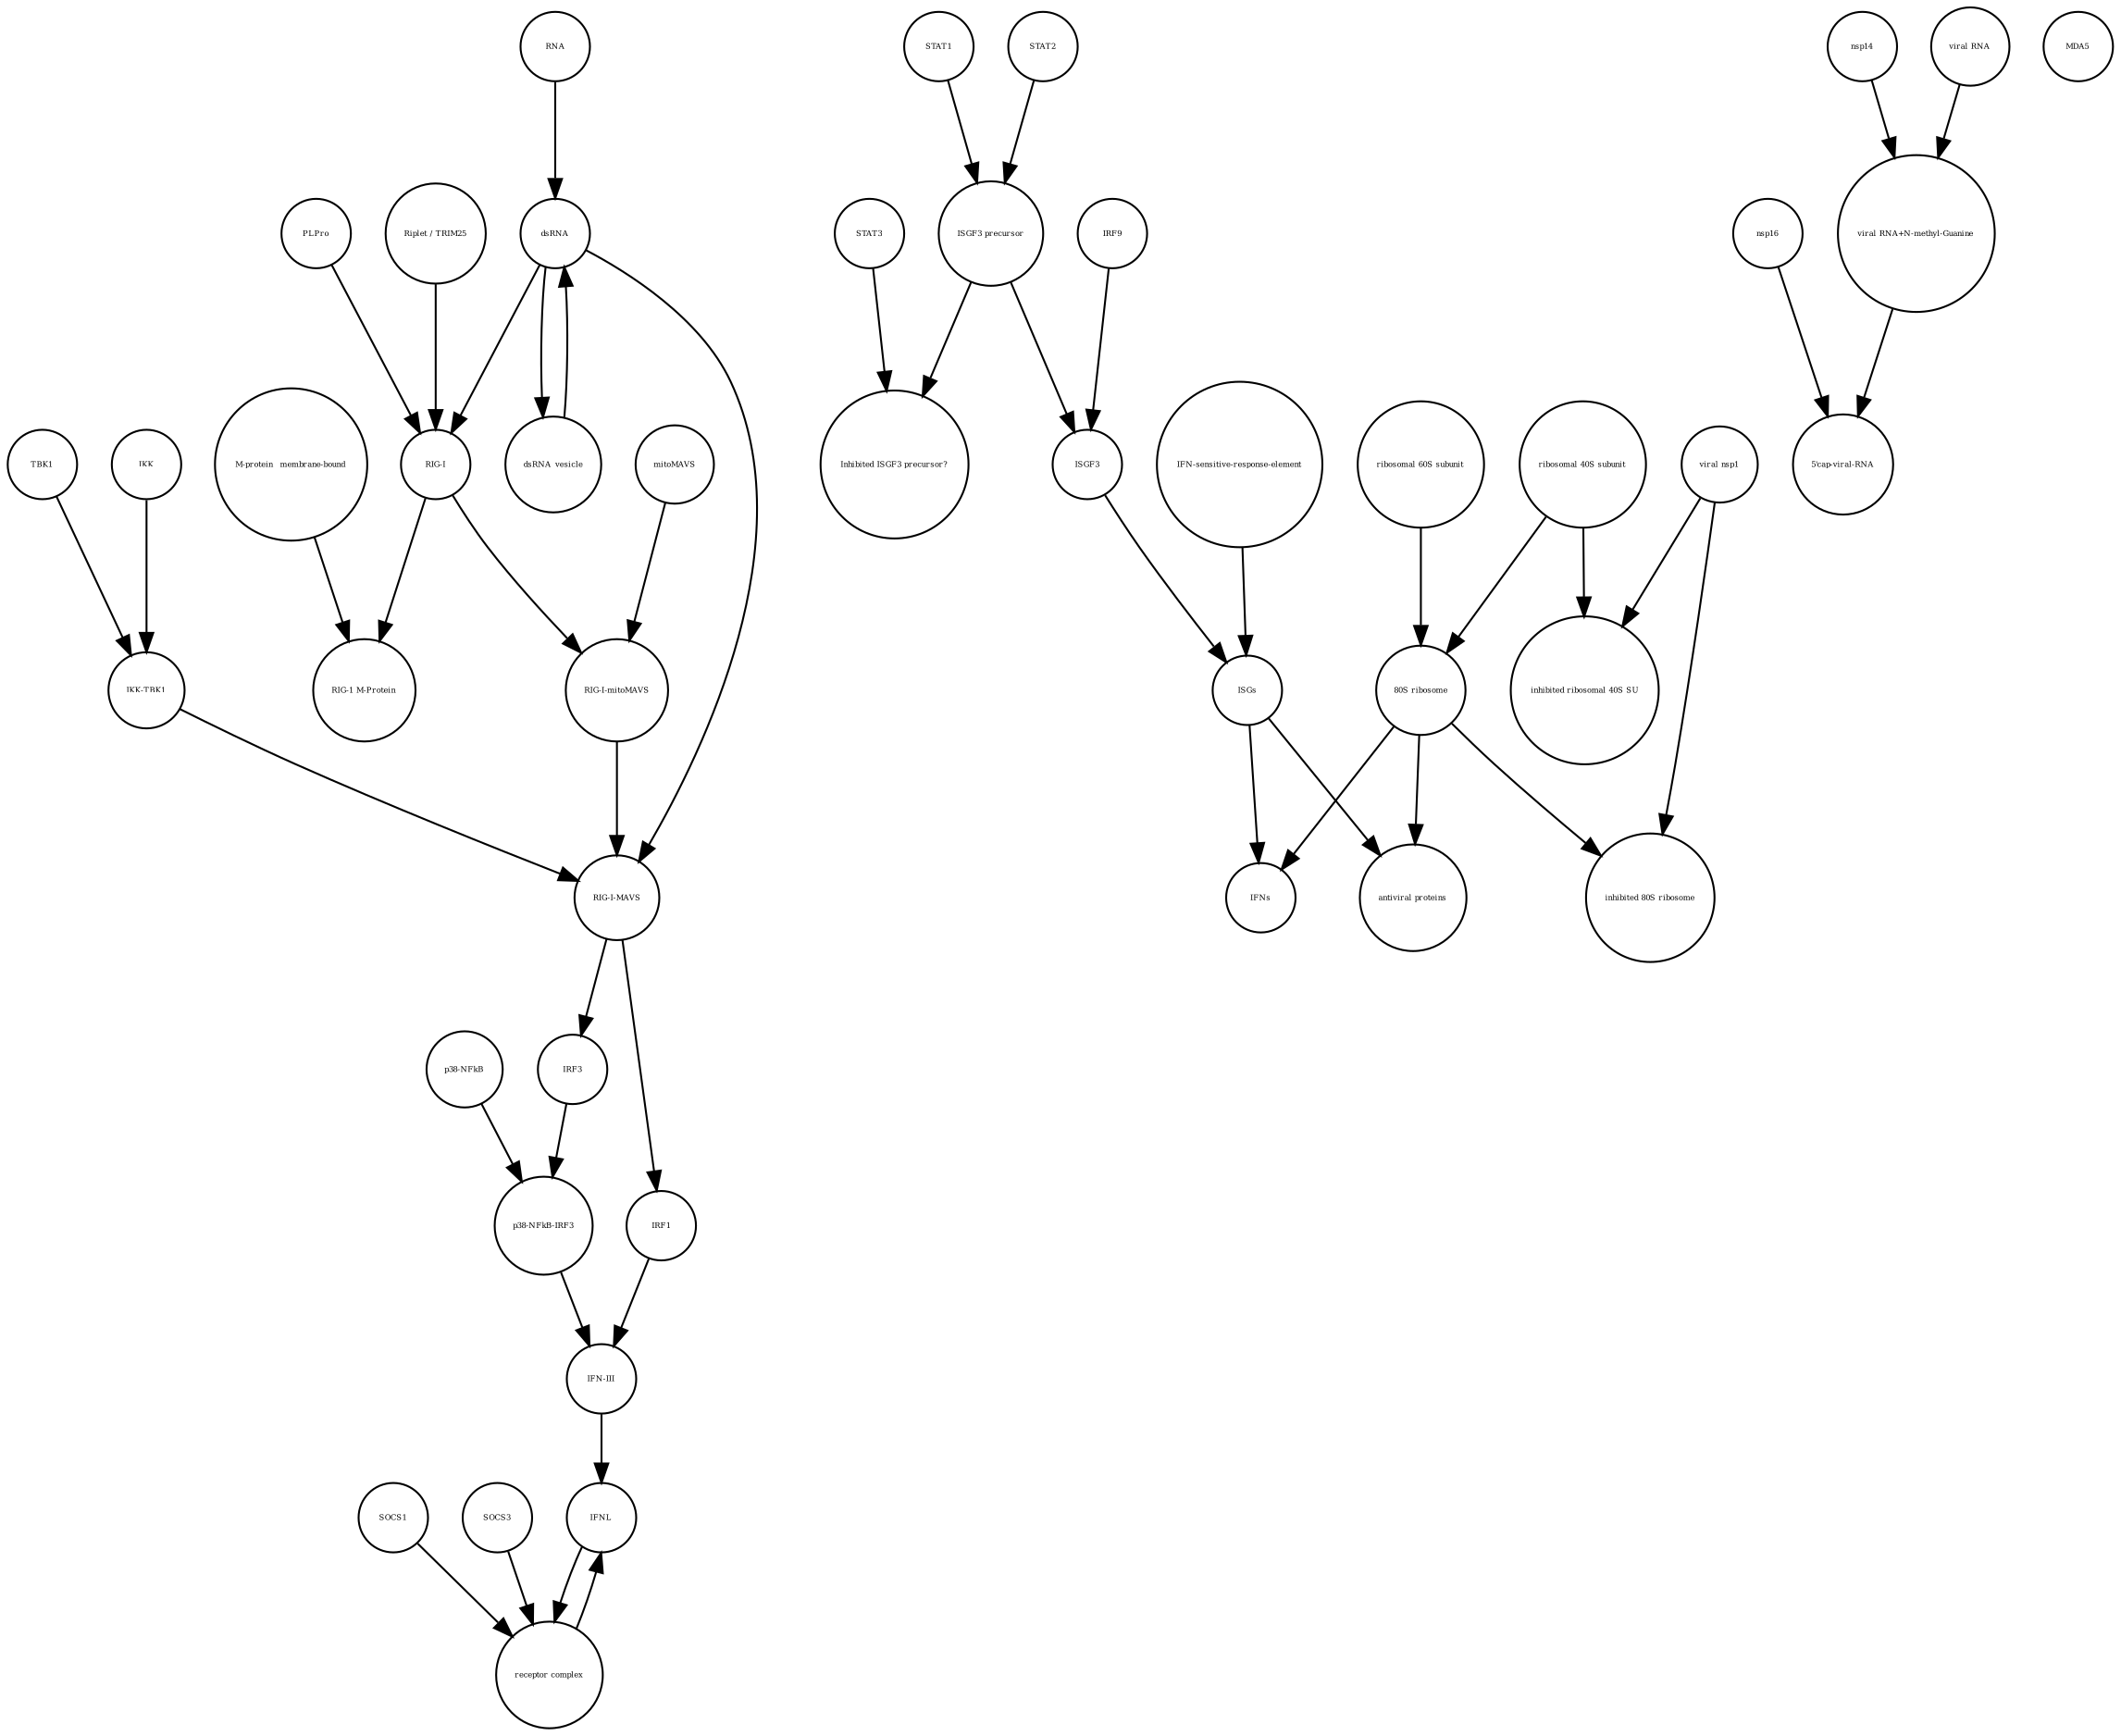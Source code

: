 strict digraph  {
"RIG-I-MAVS" [annotation="", bipartite=0, cls=complex, fontsize=4, label="RIG-I-MAVS", shape=circle];
"Inhibited ISGF3 precursor?" [annotation="", bipartite=0, cls=complex, fontsize=4, label="Inhibited ISGF3 precursor?", shape=circle];
TBK1 [annotation="", bipartite=0, cls=macromolecule, fontsize=4, label=TBK1, shape=circle];
"ribosomal 60S subunit" [annotation="", bipartite=0, cls=complex, fontsize=4, label="ribosomal 60S subunit", shape=circle];
ISGs [annotation="", bipartite=0, cls="nucleic acid feature", fontsize=4, label=ISGs, shape=circle];
"M-protein_ membrane-bound" [annotation="", bipartite=0, cls=macromolecule, fontsize=4, label="M-protein_ membrane-bound", shape=circle];
ISGF3 [annotation="", bipartite=0, cls=complex, fontsize=4, label=ISGF3, shape=circle];
"5'cap-viral-RNA" [annotation="", bipartite=0, cls="nucleic acid feature", fontsize=4, label="5'cap-viral-RNA", shape=circle];
"RIG-I" [annotation="", bipartite=0, cls=macromolecule, fontsize=4, label="RIG-I", shape=circle];
MDA5 [annotation="", bipartite=0, cls=macromolecule, fontsize=4, label=MDA5, shape=circle];
STAT1 [annotation="", bipartite=0, cls=macromolecule, fontsize=4, label=STAT1, shape=circle];
"p38-NFkB-IRF3" [annotation="", bipartite=0, cls=complex, fontsize=4, label="p38-NFkB-IRF3", shape=circle];
PLPro [annotation="", bipartite=0, cls=macromolecule, fontsize=4, label=PLPro, shape=circle];
nsp14 [annotation="", bipartite=0, cls=macromolecule, fontsize=4, label=nsp14, shape=circle];
nsp16 [annotation="", bipartite=0, cls=macromolecule, fontsize=4, label=nsp16, shape=circle];
"IKK-TBK1" [annotation="", bipartite=0, cls=complex, fontsize=4, label="IKK-TBK1", shape=circle];
"inhibited ribosomal 40S SU" [annotation="urn_miriam_doi_10.1101%2F2020.05.18.102467", bipartite=0, cls=complex, fontsize=4, label="inhibited ribosomal 40S SU", shape=circle];
"RIG-1 M-Protein" [annotation="", bipartite=0, cls=complex, fontsize=4, label="RIG-1 M-Protein", shape=circle];
"IFN-III" [annotation="", bipartite=0, cls=macromolecule, fontsize=4, label="IFN-III", shape=circle];
STAT3 [annotation="", bipartite=0, cls=macromolecule, fontsize=4, label=STAT3, shape=circle];
SOCS1 [annotation="", bipartite=0, cls=macromolecule, fontsize=4, label=SOCS1, shape=circle];
IRF9 [annotation="", bipartite=0, cls=macromolecule, fontsize=4, label=IRF9, shape=circle];
"viral RNA+N-methyl-Guanine" [annotation="", bipartite=0, cls="nucleic acid feature", fontsize=4, label="viral RNA+N-methyl-Guanine", shape=circle];
dsRNA_vesicle [annotation="", bipartite=0, cls="nucleic acid feature", fontsize=4, label=dsRNA_vesicle, shape=circle];
RNA [annotation="", bipartite=0, cls="nucleic acid feature", fontsize=4, label=RNA, shape=circle];
"RIG-I-mitoMAVS" [annotation="", bipartite=0, cls=complex, fontsize=4, label="RIG-I-mitoMAVS", shape=circle];
"p38-NFkB" [annotation="", bipartite=0, cls=complex, fontsize=4, label="p38-NFkB", shape=circle];
"ribosomal 40S subunit" [annotation="", bipartite=0, cls=complex, fontsize=4, label="ribosomal 40S subunit", shape=circle];
STAT2 [annotation="", bipartite=0, cls=macromolecule, fontsize=4, label=STAT2, shape=circle];
IFNL [annotation="", bipartite=0, cls=macromolecule, fontsize=4, label=IFNL, shape=circle];
"Riplet / TRIM25" [annotation="", bipartite=0, cls=macromolecule, fontsize=4, label="Riplet / TRIM25", shape=circle];
SOCS3 [annotation="", bipartite=0, cls=macromolecule, fontsize=4, label=SOCS3, shape=circle];
"receptor complex" [annotation="", bipartite=0, cls=complex, fontsize=4, label="receptor complex", shape=circle];
"antiviral proteins" [annotation="", bipartite=0, cls=macromolecule, fontsize=4, label="antiviral proteins", shape=circle];
IRF3 [annotation="", bipartite=0, cls=macromolecule, fontsize=4, label=IRF3, shape=circle];
mitoMAVS [annotation="", bipartite=0, cls=macromolecule, fontsize=4, label=mitoMAVS, shape=circle];
"ISGF3 precursor" [annotation="", bipartite=0, cls=complex, fontsize=4, label="ISGF3 precursor", shape=circle];
IFNs [annotation="", bipartite=0, cls=macromolecule, fontsize=4, label=IFNs, shape=circle];
dsRNA [annotation="", bipartite=0, cls="nucleic acid feature", fontsize=4, label=dsRNA, shape=circle];
IRF1 [annotation="", bipartite=0, cls=macromolecule, fontsize=4, label=IRF1, shape=circle];
"viral nsp1" [annotation="", bipartite=0, cls=macromolecule, fontsize=4, label="viral nsp1", shape=circle];
"inhibited 80S ribosome" [annotation="", bipartite=0, cls=complex, fontsize=4, label="inhibited 80S ribosome", shape=circle];
"80S ribosome" [annotation="", bipartite=0, cls=complex, fontsize=4, label="80S ribosome", shape=circle];
"IFN-sensitive-response-element" [annotation="", bipartite=0, cls="nucleic acid feature", fontsize=4, label="IFN-sensitive-response-element", shape=circle];
"viral RNA" [annotation="", bipartite=0, cls="nucleic acid feature", fontsize=4, label="viral RNA", shape=circle];
IKK [annotation="", bipartite=0, cls=macromolecule, fontsize=4, label=IKK, shape=circle];
"RIG-I-MAVS" -> IRF1  [annotation="", interaction_type=catalysis];
"RIG-I-MAVS" -> IRF3  [annotation="", interaction_type=stimulation];
TBK1 -> "IKK-TBK1"  [annotation="", interaction_type=production];
"ribosomal 60S subunit" -> "80S ribosome"  [annotation="", interaction_type=production];
ISGs -> IFNs  [annotation="", interaction_type=production];
ISGs -> "antiviral proteins"  [annotation="", interaction_type=production];
"M-protein_ membrane-bound" -> "RIG-1 M-Protein"  [annotation="", interaction_type=production];
ISGF3 -> ISGs  [annotation="", interaction_type="necessary stimulation"];
"RIG-I" -> "RIG-1 M-Protein"  [annotation="", interaction_type=production];
"RIG-I" -> "RIG-I-mitoMAVS"  [annotation="", interaction_type=production];
STAT1 -> "ISGF3 precursor"  [annotation="", interaction_type=production];
"p38-NFkB-IRF3" -> "IFN-III"  [annotation="", interaction_type=stimulation];
PLPro -> "RIG-I"  [annotation="", interaction_type=catalysis];
nsp14 -> "viral RNA+N-methyl-Guanine"  [annotation="", interaction_type=catalysis];
nsp16 -> "5'cap-viral-RNA"  [annotation="urn_miriam_doi_10.1016%2Fj.chom.2020.05.008", interaction_type=catalysis];
"IKK-TBK1" -> "RIG-I-MAVS"  [annotation="", interaction_type=production];
"IFN-III" -> IFNL  [annotation="", interaction_type=production];
STAT3 -> "Inhibited ISGF3 precursor?"  [annotation="", interaction_type=production];
SOCS1 -> "receptor complex"  [annotation="", interaction_type=production];
IRF9 -> ISGF3  [annotation="", interaction_type=production];
"viral RNA+N-methyl-Guanine" -> "5'cap-viral-RNA"  [annotation="", interaction_type=production];
dsRNA_vesicle -> dsRNA  [annotation="", interaction_type=production];
RNA -> dsRNA  [annotation="", interaction_type=production];
"RIG-I-mitoMAVS" -> "RIG-I-MAVS"  [annotation="", interaction_type=production];
"p38-NFkB" -> "p38-NFkB-IRF3"  [annotation="", interaction_type=production];
"ribosomal 40S subunit" -> "80S ribosome"  [annotation="", interaction_type=production];
"ribosomal 40S subunit" -> "inhibited ribosomal 40S SU"  [annotation="", interaction_type=production];
STAT2 -> "ISGF3 precursor"  [annotation="", interaction_type=production];
IFNL -> "receptor complex"  [annotation="", interaction_type=stimulation];
"Riplet / TRIM25" -> "RIG-I"  [annotation="", interaction_type=catalysis];
SOCS3 -> "receptor complex"  [annotation="", interaction_type=production];
"receptor complex" -> IFNL  [annotation="", interaction_type=production];
IRF3 -> "p38-NFkB-IRF3"  [annotation="", interaction_type=production];
mitoMAVS -> "RIG-I-mitoMAVS"  [annotation="", interaction_type=production];
"ISGF3 precursor" -> ISGF3  [annotation="", interaction_type=production];
"ISGF3 precursor" -> "Inhibited ISGF3 precursor?"  [annotation="", interaction_type=production];
dsRNA -> "RIG-I-MAVS"  [annotation="", interaction_type="necessary stimulation"];
dsRNA -> "RIG-I"  [annotation="", interaction_type="necessary stimulation"];
dsRNA -> dsRNA_vesicle  [annotation="", interaction_type=production];
IRF1 -> "IFN-III"  [annotation="", interaction_type=stimulation];
"viral nsp1" -> "inhibited ribosomal 40S SU"  [annotation="", interaction_type=production];
"viral nsp1" -> "inhibited 80S ribosome"  [annotation="", interaction_type=production];
"80S ribosome" -> IFNs  [annotation="", interaction_type=catalysis];
"80S ribosome" -> "antiviral proteins"  [annotation="", interaction_type=catalysis];
"80S ribosome" -> "inhibited 80S ribosome"  [annotation="", interaction_type=production];
"IFN-sensitive-response-element" -> ISGs  [annotation="", interaction_type=production];
"viral RNA" -> "viral RNA+N-methyl-Guanine"  [annotation="", interaction_type=production];
IKK -> "IKK-TBK1"  [annotation="", interaction_type=production];
}
